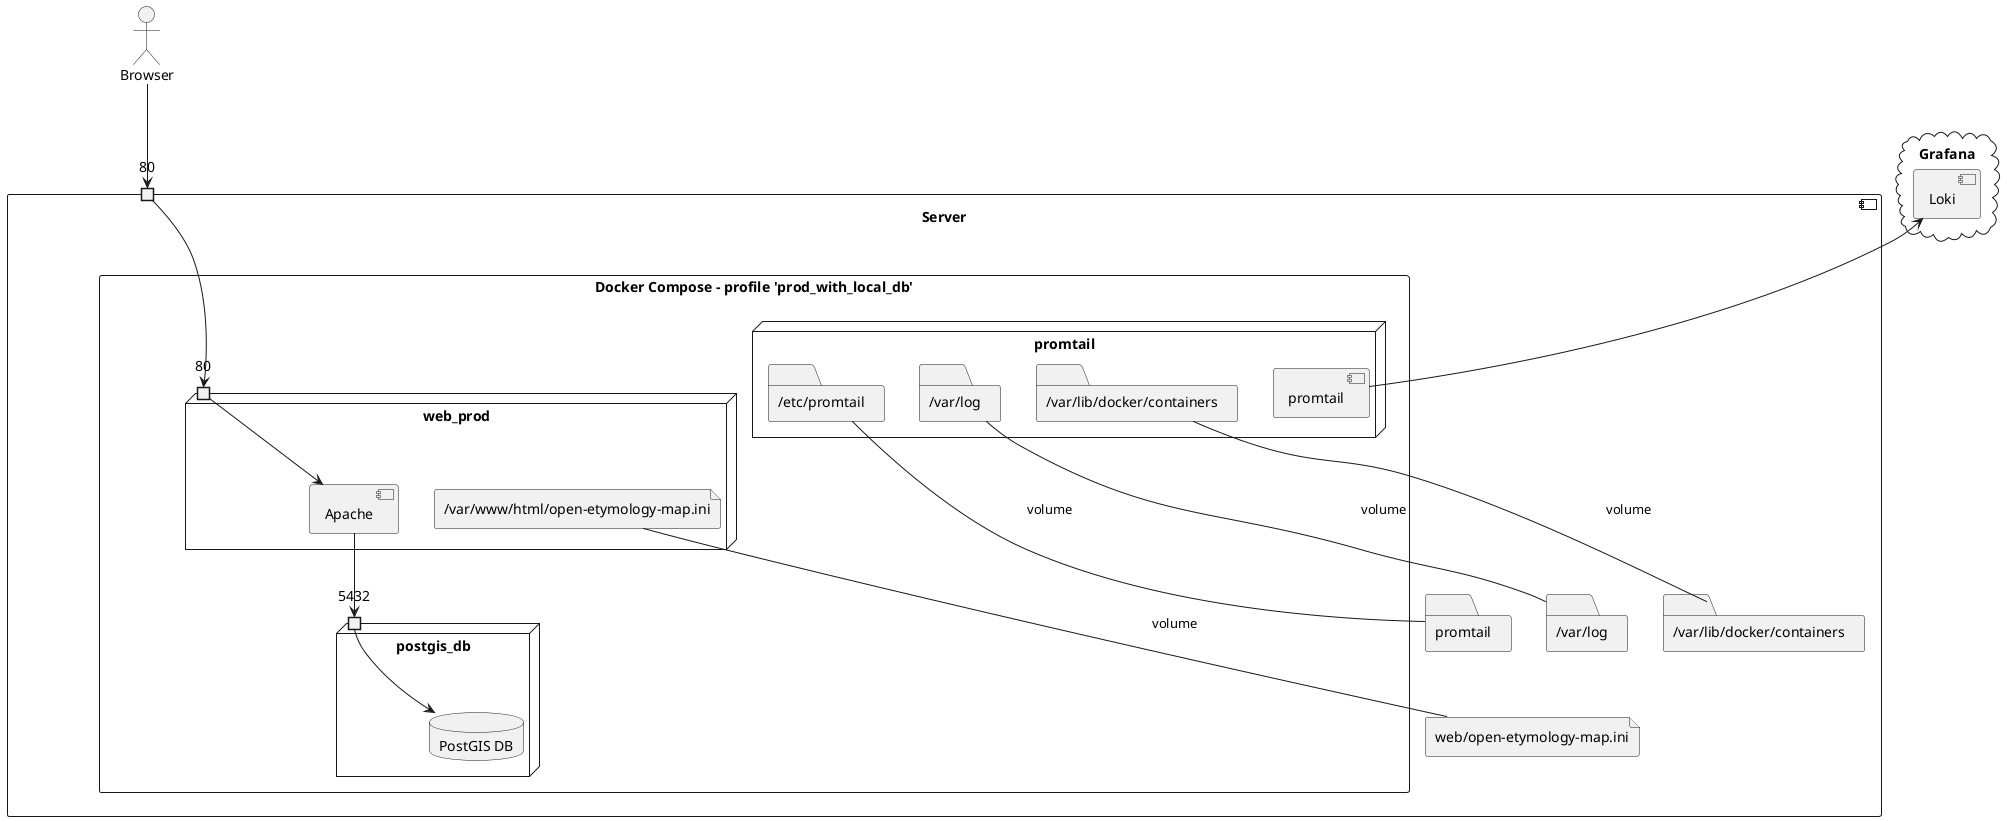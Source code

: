 @startuml prod_with_local_db_deployment

actor Browser
component Server {
  port "80" as 80docker
  rectangle "Docker Compose - profile 'prod_with_local_db'" as docker {
    node postgis_db {
      port 5432 as 5432db
      database "PostGIS DB" as db
    }
    node promtail {
      component promtail as promInst
      folder "/etc/promtail" as promRem
      folder "/var/log" as logRem
      folder "/var/lib/docker/containers" as contRem
    }
    node web_prod {
      port "80" as 80webProd
      component Apache
      file "/var/www/html/open-etymology-map.ini" as iniRem
    }
  }
  file "web/open-etymology-map.ini" as iniLoc
  folder "promtail" as promLoc
  folder "/var/log" as logLoc
  folder "/var/lib/docker/containers" as contLoc
}
cloud Grafana {
  component Loki
}
Loki <-- promInst

iniRem --- iniLoc : volume
promRem --- promLoc : volume
logRem --- logLoc : volume
contRem --- contLoc : volume

Apache --> 5432db

Browser --> 80docker

80docker --> 80webProd

80webProd --> Apache
5432db --> db

@enduml
